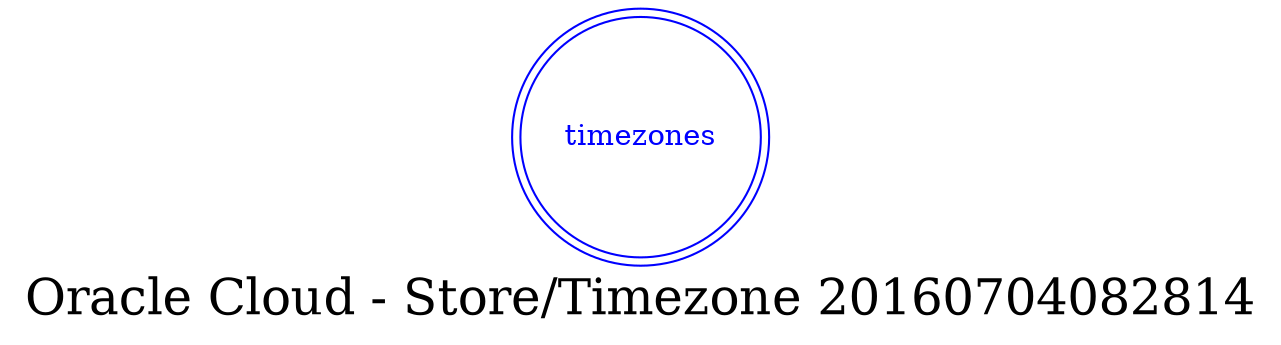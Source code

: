 digraph LexiconGraph {
graph[label="Oracle Cloud - Store/Timezone 20160704082814", fontsize=24]
splines=true
"timezones" [color=blue, fontcolor=blue, shape=doublecircle]
}
